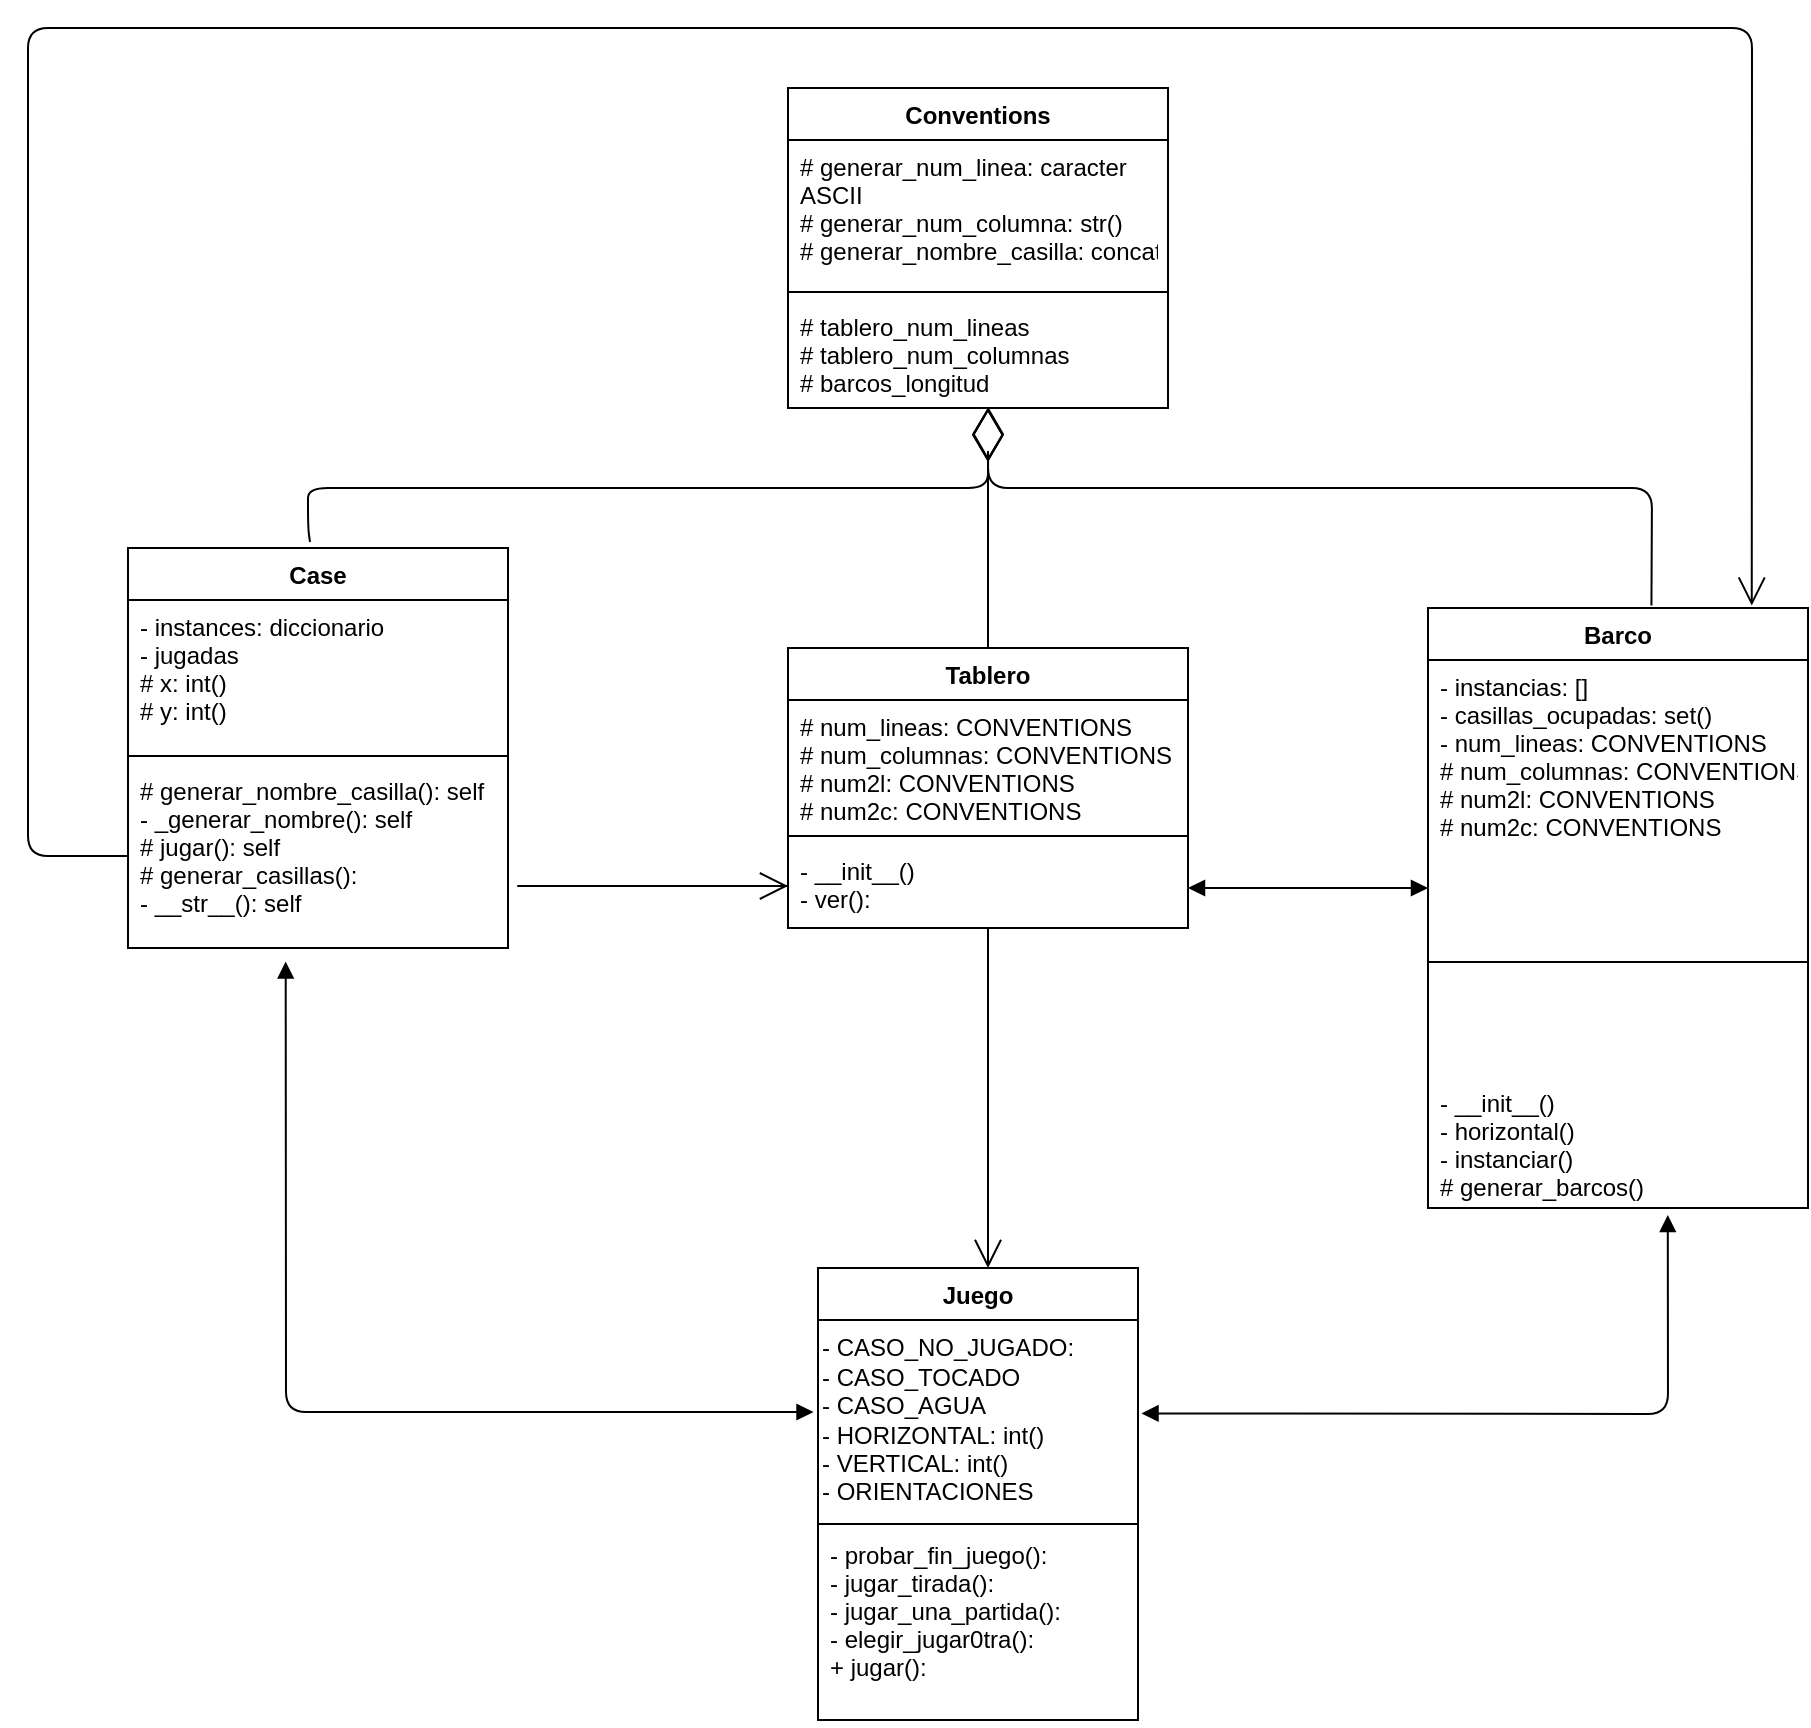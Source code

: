 <mxfile>
    <diagram id="3HaguOHTYF4JA-uTboLR" name="Page-1">
        <mxGraphModel dx="2143" dy="1969" grid="1" gridSize="10" guides="1" tooltips="1" connect="1" arrows="1" fold="1" page="1" pageScale="1" pageWidth="827" pageHeight="1169" math="0" shadow="0">
            <root>
                <mxCell id="0"/>
                <mxCell id="1" parent="0"/>
                <mxCell id="2" value="Conventions" style="swimlane;fontStyle=1;align=center;verticalAlign=top;childLayout=stackLayout;horizontal=1;startSize=26;horizontalStack=0;resizeParent=1;resizeParentMax=0;resizeLast=0;collapsible=1;marginBottom=0;" parent="1" vertex="1">
                    <mxGeometry x="340" y="-160" width="190" height="160" as="geometry"/>
                </mxCell>
                <mxCell id="5" value="# generar_num_linea: caracter&#10;ASCII&#10;# generar_num_columna: str()&#10;# generar_nombre_casilla: concat" style="text;strokeColor=none;fillColor=none;align=left;verticalAlign=top;spacingLeft=4;spacingRight=4;overflow=hidden;rotatable=0;points=[[0,0.5],[1,0.5]];portConstraint=eastwest;" parent="2" vertex="1">
                    <mxGeometry y="26" width="190" height="72" as="geometry"/>
                </mxCell>
                <mxCell id="4" value="" style="line;strokeWidth=1;fillColor=none;align=left;verticalAlign=middle;spacingTop=-1;spacingLeft=3;spacingRight=3;rotatable=0;labelPosition=right;points=[];portConstraint=eastwest;strokeColor=inherit;" parent="2" vertex="1">
                    <mxGeometry y="98" width="190" height="8" as="geometry"/>
                </mxCell>
                <mxCell id="3" value="# tablero_num_lineas&#10;# tablero_num_columnas&#10;# barcos_longitud" style="text;strokeColor=none;fillColor=none;align=left;verticalAlign=top;spacingLeft=4;spacingRight=4;overflow=hidden;rotatable=0;points=[[0,0.5],[1,0.5]];portConstraint=eastwest;" parent="2" vertex="1">
                    <mxGeometry y="106" width="190" height="54" as="geometry"/>
                </mxCell>
                <mxCell id="6" value="Case" style="swimlane;fontStyle=1;align=center;verticalAlign=top;childLayout=stackLayout;horizontal=1;startSize=26;horizontalStack=0;resizeParent=1;resizeParentMax=0;resizeLast=0;collapsible=1;marginBottom=0;" parent="1" vertex="1">
                    <mxGeometry x="10" y="70" width="190" height="200" as="geometry"/>
                </mxCell>
                <mxCell id="7" value="- instances: diccionario&#10;- jugadas&#10;# x: int()&#10;# y: int()" style="text;strokeColor=none;fillColor=none;align=left;verticalAlign=top;spacingLeft=4;spacingRight=4;overflow=hidden;rotatable=0;points=[[0,0.5],[1,0.5]];portConstraint=eastwest;" parent="6" vertex="1">
                    <mxGeometry y="26" width="190" height="74" as="geometry"/>
                </mxCell>
                <mxCell id="8" value="" style="line;strokeWidth=1;fillColor=none;align=left;verticalAlign=middle;spacingTop=-1;spacingLeft=3;spacingRight=3;rotatable=0;labelPosition=right;points=[];portConstraint=eastwest;strokeColor=inherit;" parent="6" vertex="1">
                    <mxGeometry y="100" width="190" height="8" as="geometry"/>
                </mxCell>
                <mxCell id="9" value="# generar_nombre_casilla(): self&#10;- _generar_nombre(): self&#10;# jugar(): self&#10;# generar_casillas():&#10;- __str__(): self " style="text;strokeColor=none;fillColor=none;align=left;verticalAlign=top;spacingLeft=4;spacingRight=4;overflow=hidden;rotatable=0;points=[[0,0.5],[1,0.5]];portConstraint=eastwest;" parent="6" vertex="1">
                    <mxGeometry y="108" width="190" height="92" as="geometry"/>
                </mxCell>
                <mxCell id="10" value="Barco" style="swimlane;fontStyle=1;align=center;verticalAlign=top;childLayout=stackLayout;horizontal=1;startSize=26;horizontalStack=0;resizeParent=1;resizeParentMax=0;resizeLast=0;collapsible=1;marginBottom=0;" parent="1" vertex="1">
                    <mxGeometry x="660" y="100" width="190" height="300" as="geometry"/>
                </mxCell>
                <mxCell id="11" value="- instancias: []&#10;- casillas_ocupadas: set()&#10;- num_lineas: CONVENTIONS&#10;# num_columnas: CONVENTIONS&#10;# num2l: CONVENTIONS&#10;# num2c: CONVENTIONS" style="text;strokeColor=none;fillColor=none;align=left;verticalAlign=top;spacingLeft=4;spacingRight=4;overflow=hidden;rotatable=0;points=[[0,0.5],[1,0.5]];portConstraint=eastwest;" parent="10" vertex="1">
                    <mxGeometry y="26" width="190" height="94" as="geometry"/>
                </mxCell>
                <mxCell id="12" value="" style="line;strokeWidth=1;fillColor=none;align=left;verticalAlign=middle;spacingTop=-1;spacingLeft=3;spacingRight=3;rotatable=0;labelPosition=right;points=[];portConstraint=eastwest;strokeColor=inherit;" parent="10" vertex="1">
                    <mxGeometry y="120" width="190" height="114" as="geometry"/>
                </mxCell>
                <mxCell id="13" value="- __init__()&#10;- horizontal()&#10;- instanciar()&#10;# generar_barcos()" style="text;strokeColor=none;fillColor=none;align=left;verticalAlign=top;spacingLeft=4;spacingRight=4;overflow=hidden;rotatable=0;points=[[0,0.5],[1,0.5]];portConstraint=eastwest;" parent="10" vertex="1">
                    <mxGeometry y="234" width="190" height="66" as="geometry"/>
                </mxCell>
                <mxCell id="14" value="Tablero" style="swimlane;fontStyle=1;align=center;verticalAlign=top;childLayout=stackLayout;horizontal=1;startSize=26;horizontalStack=0;resizeParent=1;resizeParentMax=0;resizeLast=0;collapsible=1;marginBottom=0;" parent="1" vertex="1">
                    <mxGeometry x="340" y="120" width="200" height="140" as="geometry"/>
                </mxCell>
                <mxCell id="15" value="# num_lineas: CONVENTIONS&#10;# num_columnas: CONVENTIONS&#10;# num2l: CONVENTIONS&#10;# num2c: CONVENTIONS" style="text;strokeColor=none;fillColor=none;align=left;verticalAlign=top;spacingLeft=4;spacingRight=4;overflow=hidden;rotatable=0;points=[[0,0.5],[1,0.5]];portConstraint=eastwest;" parent="14" vertex="1">
                    <mxGeometry y="26" width="200" height="64" as="geometry"/>
                </mxCell>
                <mxCell id="16" value="" style="line;strokeWidth=1;fillColor=none;align=left;verticalAlign=middle;spacingTop=-1;spacingLeft=3;spacingRight=3;rotatable=0;labelPosition=right;points=[];portConstraint=eastwest;strokeColor=inherit;" parent="14" vertex="1">
                    <mxGeometry y="90" width="200" height="8" as="geometry"/>
                </mxCell>
                <mxCell id="17" value="- __init__()&#10;- ver():" style="text;strokeColor=none;fillColor=none;align=left;verticalAlign=top;spacingLeft=4;spacingRight=4;overflow=hidden;rotatable=0;points=[[0,0.5],[1,0.5]];portConstraint=eastwest;" parent="14" vertex="1">
                    <mxGeometry y="98" width="200" height="42" as="geometry"/>
                </mxCell>
                <mxCell id="41" value="" style="endArrow=open;endFill=1;endSize=12;html=1;exitX=0;exitY=0.5;exitDx=0;exitDy=0;entryX=0;entryY=0.5;entryDx=0;entryDy=0;" edge="1" parent="14" source="17" target="17">
                    <mxGeometry width="160" relative="1" as="geometry">
                        <mxPoint x="-139" y="80" as="sourcePoint"/>
                        <mxPoint x="-10" y="117" as="targetPoint"/>
                        <Array as="points">
                            <mxPoint x="-140" y="119"/>
                        </Array>
                    </mxGeometry>
                </mxCell>
                <mxCell id="25" value="" style="endArrow=diamondThin;endFill=0;endSize=24;html=1;exitX=0.5;exitY=0;exitDx=0;exitDy=0;entryX=0.527;entryY=0.99;entryDx=0;entryDy=0;entryPerimeter=0;" edge="1" parent="1" source="14" target="3">
                    <mxGeometry width="160" relative="1" as="geometry">
                        <mxPoint x="449.75" y="13.78" as="sourcePoint"/>
                        <mxPoint x="450" y="70" as="targetPoint"/>
                        <Array as="points">
                            <mxPoint x="440" y="20"/>
                            <mxPoint x="440" y="40"/>
                        </Array>
                    </mxGeometry>
                </mxCell>
                <mxCell id="26" value="" style="endArrow=diamondThin;endFill=0;endSize=24;html=1;entryX=0.526;entryY=1.001;entryDx=0;entryDy=0;entryPerimeter=0;exitX=0.588;exitY=-0.004;exitDx=0;exitDy=0;exitPerimeter=0;" edge="1" parent="1" source="10" target="3">
                    <mxGeometry width="160" relative="1" as="geometry">
                        <mxPoint x="800" y="60" as="sourcePoint"/>
                        <mxPoint x="450" y="80.0" as="targetPoint"/>
                        <Array as="points">
                            <mxPoint x="772" y="40"/>
                            <mxPoint x="590" y="40"/>
                            <mxPoint x="440" y="40"/>
                            <mxPoint x="440" y="20"/>
                        </Array>
                    </mxGeometry>
                </mxCell>
                <mxCell id="27" value="Juego" style="swimlane;fontStyle=1;align=center;verticalAlign=top;childLayout=stackLayout;horizontal=1;startSize=26;horizontalStack=0;resizeParent=1;resizeParentMax=0;resizeLast=0;collapsible=1;marginBottom=0;" vertex="1" parent="1">
                    <mxGeometry x="355" y="430" width="160" height="226" as="geometry"/>
                </mxCell>
                <mxCell id="34" value="- CASO_NO_JUGADO:&lt;br&gt;- CASO_TOCADO&lt;br&gt;- CASO_AGUA&lt;br&gt;- HORIZONTAL: int()&lt;br&gt;- VERTICAL: int()&lt;br&gt;- ORIENTACIONES" style="text;html=1;align=left;verticalAlign=middle;resizable=0;points=[];autosize=1;strokeColor=none;fillColor=none;" vertex="1" parent="27">
                    <mxGeometry y="26" width="160" height="100" as="geometry"/>
                </mxCell>
                <mxCell id="29" value="" style="line;strokeWidth=1;fillColor=none;align=left;verticalAlign=middle;spacingTop=-1;spacingLeft=3;spacingRight=3;rotatable=0;labelPosition=right;points=[];portConstraint=eastwest;strokeColor=inherit;" vertex="1" parent="27">
                    <mxGeometry y="126" width="160" height="4" as="geometry"/>
                </mxCell>
                <mxCell id="30" value="- probar_fin_juego():&#10;- jugar_tirada():&#10;- jugar_una_partida():&#10;- elegir_jugar0tra():&#10;+ jugar():&#10;" style="text;strokeColor=none;fillColor=none;align=left;verticalAlign=top;spacingLeft=4;spacingRight=4;overflow=hidden;rotatable=0;points=[[0,0.5],[1,0.5]];portConstraint=eastwest;" vertex="1" parent="27">
                    <mxGeometry y="130" width="160" height="96" as="geometry"/>
                </mxCell>
                <mxCell id="32" value="" style="endArrow=block;startArrow=block;endFill=1;startFill=1;html=1;" edge="1" parent="1">
                    <mxGeometry width="160" relative="1" as="geometry">
                        <mxPoint x="540" y="240" as="sourcePoint"/>
                        <mxPoint x="660" y="240" as="targetPoint"/>
                    </mxGeometry>
                </mxCell>
                <mxCell id="36" value="" style="endArrow=open;endFill=1;endSize=12;html=1;" edge="1" parent="1">
                    <mxGeometry width="160" relative="1" as="geometry">
                        <mxPoint x="440" y="260" as="sourcePoint"/>
                        <mxPoint x="440" y="430" as="targetPoint"/>
                    </mxGeometry>
                </mxCell>
                <mxCell id="46" value="" style="endArrow=open;endFill=1;endSize=12;html=1;entryX=0.852;entryY=-0.004;entryDx=0;entryDy=0;entryPerimeter=0;exitX=0;exitY=0.5;exitDx=0;exitDy=0;" edge="1" parent="1" source="9" target="10">
                    <mxGeometry width="160" relative="1" as="geometry">
                        <mxPoint x="380" y="250" as="sourcePoint"/>
                        <mxPoint x="540" y="250" as="targetPoint"/>
                        <Array as="points">
                            <mxPoint x="-40" y="224"/>
                            <mxPoint x="-40" y="-190"/>
                            <mxPoint x="822" y="-190"/>
                        </Array>
                    </mxGeometry>
                </mxCell>
                <mxCell id="47" value="" style="endArrow=block;startArrow=block;endFill=1;startFill=1;html=1;exitX=1.011;exitY=0.467;exitDx=0;exitDy=0;exitPerimeter=0;entryX=0.631;entryY=1.053;entryDx=0;entryDy=0;entryPerimeter=0;" edge="1" parent="1" source="34" target="13">
                    <mxGeometry width="160" relative="1" as="geometry">
                        <mxPoint x="400" y="220" as="sourcePoint"/>
                        <mxPoint x="560" y="220" as="targetPoint"/>
                        <Array as="points">
                            <mxPoint x="780" y="503"/>
                        </Array>
                    </mxGeometry>
                </mxCell>
                <mxCell id="51" value="" style="endArrow=block;startArrow=block;endFill=1;startFill=1;html=1;exitX=-0.014;exitY=0.46;exitDx=0;exitDy=0;exitPerimeter=0;entryX=0.415;entryY=1.074;entryDx=0;entryDy=0;entryPerimeter=0;" edge="1" parent="1" source="34" target="9">
                    <mxGeometry width="160" relative="1" as="geometry">
                        <mxPoint x="526.76" y="512.7" as="sourcePoint"/>
                        <mxPoint x="790.08" y="293.76" as="targetPoint"/>
                        <Array as="points">
                            <mxPoint x="89" y="502"/>
                        </Array>
                    </mxGeometry>
                </mxCell>
                <mxCell id="24" value="" style="endArrow=diamondThin;endFill=0;endSize=24;html=1;exitX=0.479;exitY=-0.015;exitDx=0;exitDy=0;exitPerimeter=0;" edge="1" parent="1" source="6">
                    <mxGeometry width="160" relative="1" as="geometry">
                        <mxPoint x="180" y="50" as="sourcePoint"/>
                        <mxPoint x="440" as="targetPoint"/>
                        <Array as="points">
                            <mxPoint x="100" y="60"/>
                            <mxPoint x="100" y="40"/>
                            <mxPoint x="440" y="40"/>
                        </Array>
                    </mxGeometry>
                </mxCell>
            </root>
        </mxGraphModel>
    </diagram>
</mxfile>

